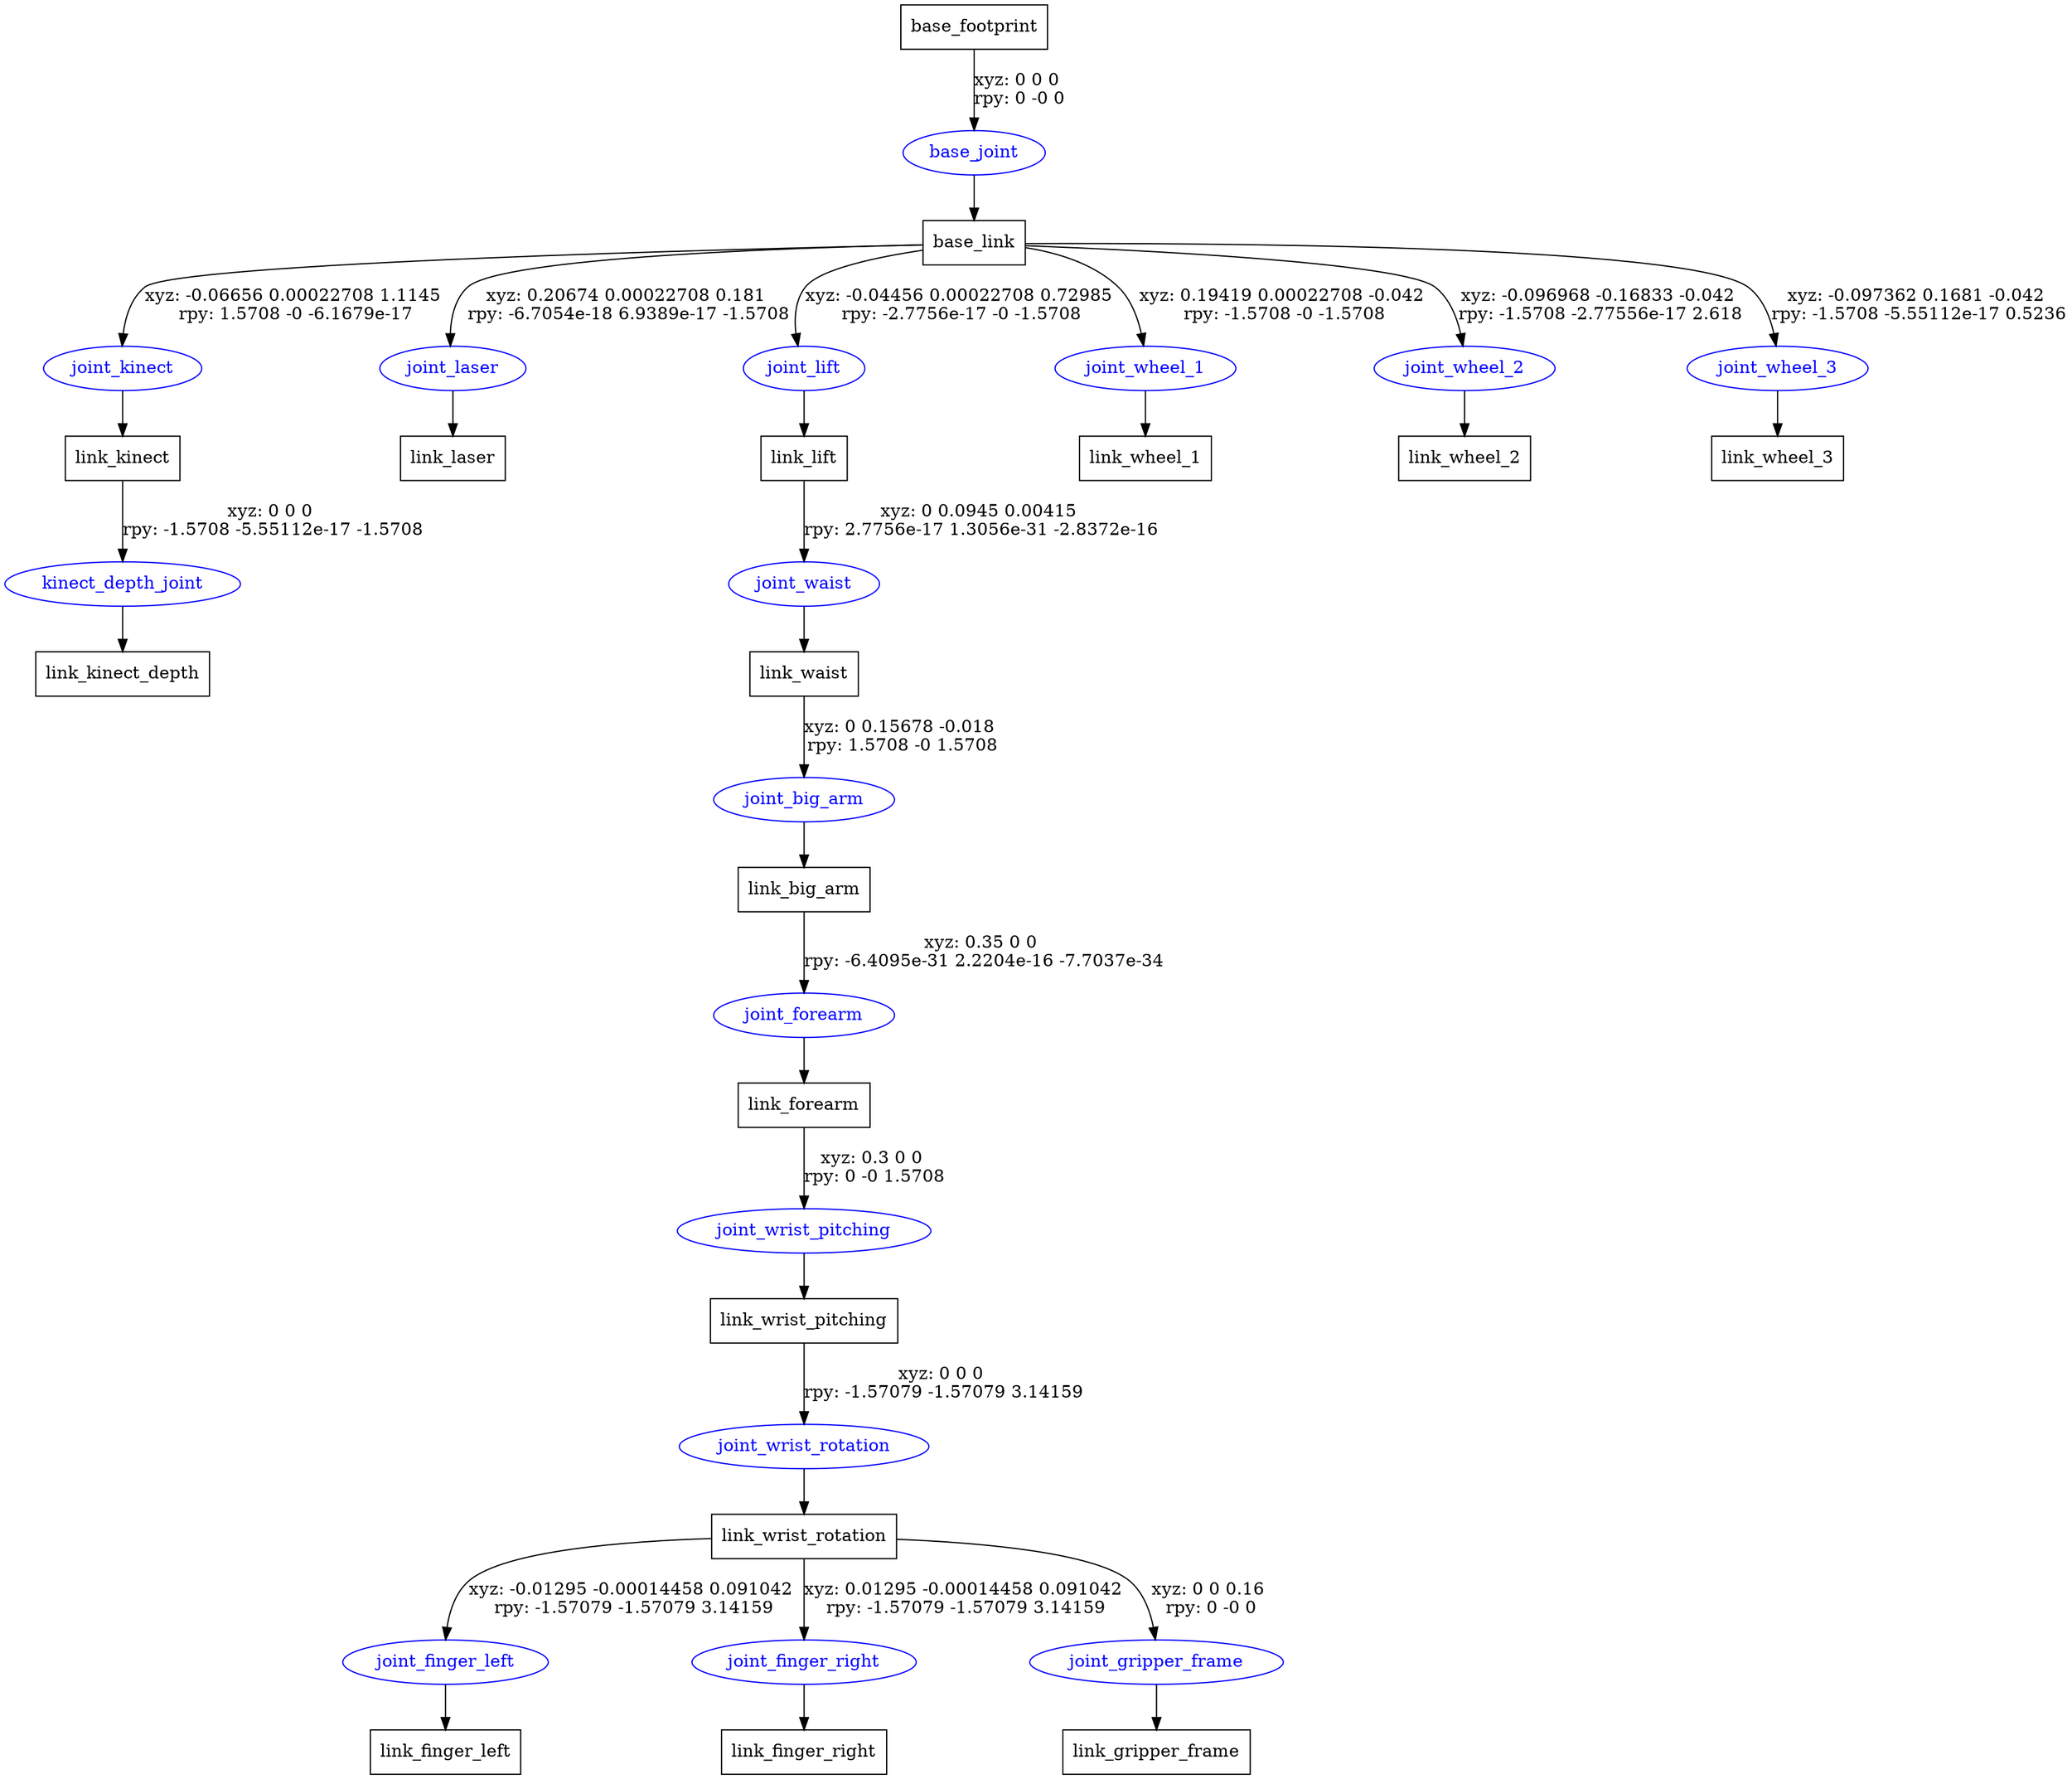 digraph G {
node [shape=box];
"base_footprint" [label="base_footprint"];
"base_link" [label="base_link"];
"link_kinect" [label="link_kinect"];
"link_kinect_depth" [label="link_kinect_depth"];
"link_laser" [label="link_laser"];
"link_lift" [label="link_lift"];
"link_waist" [label="link_waist"];
"link_big_arm" [label="link_big_arm"];
"link_forearm" [label="link_forearm"];
"link_wrist_pitching" [label="link_wrist_pitching"];
"link_wrist_rotation" [label="link_wrist_rotation"];
"link_finger_left" [label="link_finger_left"];
"link_finger_right" [label="link_finger_right"];
"link_gripper_frame" [label="link_gripper_frame"];
"link_wheel_1" [label="link_wheel_1"];
"link_wheel_2" [label="link_wheel_2"];
"link_wheel_3" [label="link_wheel_3"];
node [shape=ellipse, color=blue, fontcolor=blue];
"base_footprint" -> "base_joint" [label="xyz: 0 0 0 \nrpy: 0 -0 0"]
"base_joint" -> "base_link"
"base_link" -> "joint_kinect" [label="xyz: -0.06656 0.00022708 1.1145 \nrpy: 1.5708 -0 -6.1679e-17"]
"joint_kinect" -> "link_kinect"
"link_kinect" -> "kinect_depth_joint" [label="xyz: 0 0 0 \nrpy: -1.5708 -5.55112e-17 -1.5708"]
"kinect_depth_joint" -> "link_kinect_depth"
"base_link" -> "joint_laser" [label="xyz: 0.20674 0.00022708 0.181 \nrpy: -6.7054e-18 6.9389e-17 -1.5708"]
"joint_laser" -> "link_laser"
"base_link" -> "joint_lift" [label="xyz: -0.04456 0.00022708 0.72985 \nrpy: -2.7756e-17 -0 -1.5708"]
"joint_lift" -> "link_lift"
"link_lift" -> "joint_waist" [label="xyz: 0 0.0945 0.00415 \nrpy: 2.7756e-17 1.3056e-31 -2.8372e-16"]
"joint_waist" -> "link_waist"
"link_waist" -> "joint_big_arm" [label="xyz: 0 0.15678 -0.018 \nrpy: 1.5708 -0 1.5708"]
"joint_big_arm" -> "link_big_arm"
"link_big_arm" -> "joint_forearm" [label="xyz: 0.35 0 0 \nrpy: -6.4095e-31 2.2204e-16 -7.7037e-34"]
"joint_forearm" -> "link_forearm"
"link_forearm" -> "joint_wrist_pitching" [label="xyz: 0.3 0 0 \nrpy: 0 -0 1.5708"]
"joint_wrist_pitching" -> "link_wrist_pitching"
"link_wrist_pitching" -> "joint_wrist_rotation" [label="xyz: 0 0 0 \nrpy: -1.57079 -1.57079 3.14159"]
"joint_wrist_rotation" -> "link_wrist_rotation"
"link_wrist_rotation" -> "joint_finger_left" [label="xyz: -0.01295 -0.00014458 0.091042 \nrpy: -1.57079 -1.57079 3.14159"]
"joint_finger_left" -> "link_finger_left"
"link_wrist_rotation" -> "joint_finger_right" [label="xyz: 0.01295 -0.00014458 0.091042 \nrpy: -1.57079 -1.57079 3.14159"]
"joint_finger_right" -> "link_finger_right"
"link_wrist_rotation" -> "joint_gripper_frame" [label="xyz: 0 0 0.16 \nrpy: 0 -0 0"]
"joint_gripper_frame" -> "link_gripper_frame"
"base_link" -> "joint_wheel_1" [label="xyz: 0.19419 0.00022708 -0.042 \nrpy: -1.5708 -0 -1.5708"]
"joint_wheel_1" -> "link_wheel_1"
"base_link" -> "joint_wheel_2" [label="xyz: -0.096968 -0.16833 -0.042 \nrpy: -1.5708 -2.77556e-17 2.618"]
"joint_wheel_2" -> "link_wheel_2"
"base_link" -> "joint_wheel_3" [label="xyz: -0.097362 0.1681 -0.042 \nrpy: -1.5708 -5.55112e-17 0.5236"]
"joint_wheel_3" -> "link_wheel_3"
}
